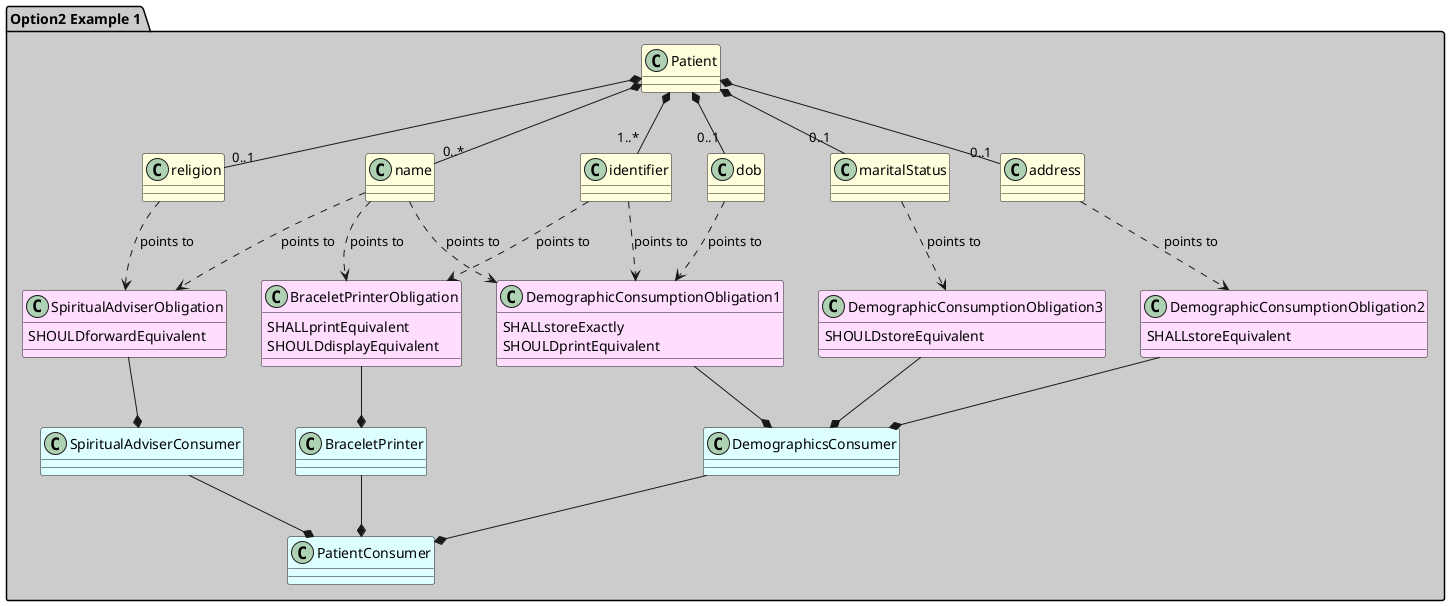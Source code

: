 @startuml

skinparam svgDimensionStyle false

package "Option2 Example 1" #ccc {

class Patient  #ffd
class identifier #ffd
class name #ffd
class dob #ffd
class religion #ffd
class address #ffd
class maritalStatus #ffd

class PatientConsumer #dff
class DemographicsConsumer #dff
class SpiritualAdviserConsumer #dff
class BraceletPrinter #dff

class DemographicConsumptionObligation1 #fdf {
    SHALLstoreExactly
    SHOULDprintEquivalent
}
class DemographicConsumptionObligation2 #fdf {
    SHALLstoreEquivalent
}
class DemographicConsumptionObligation3 #fdf {
    SHOULDstoreEquivalent
}
class BraceletPrinterObligation #fdf {
    SHALLprintEquivalent
    SHOULDdisplayEquivalent
}
class SpiritualAdviserObligation #fdf {
    SHOULDforwardEquivalent
}

PatientConsumer *-up- DemographicsConsumer
PatientConsumer *-up- SpiritualAdviserConsumer
PatientConsumer *-up- BraceletPrinter

DemographicsConsumer *-up- DemographicConsumptionObligation1
DemographicsConsumer *-up- DemographicConsumptionObligation2
DemographicsConsumer *-up- DemographicConsumptionObligation3
BraceletPrinter *-up- BraceletPrinterObligation
SpiritualAdviserConsumer *-up- SpiritualAdviserObligation

Patient *-down- "1..*" identifier
Patient *-down- "0..*" name
Patient *-down- "0..1" dob
Patient *-down- "0..1" religion
Patient *-down- "0..1" address
Patient *-down- "0..1" maritalStatus

identifier .down.> DemographicConsumptionObligation1 : points to
identifier .down.> BraceletPrinterObligation : points to
name .down.> DemographicConsumptionObligation1 : points to
name .down.> BraceletPrinterObligation : points to
name .down.> SpiritualAdviserObligation : points to
dob .down.> DemographicConsumptionObligation1 : points to
address .down.> DemographicConsumptionObligation2 : points to
religion .down.> SpiritualAdviserObligation : points to
maritalStatus .down.> DemographicConsumptionObligation3 : points to

}

@enduml